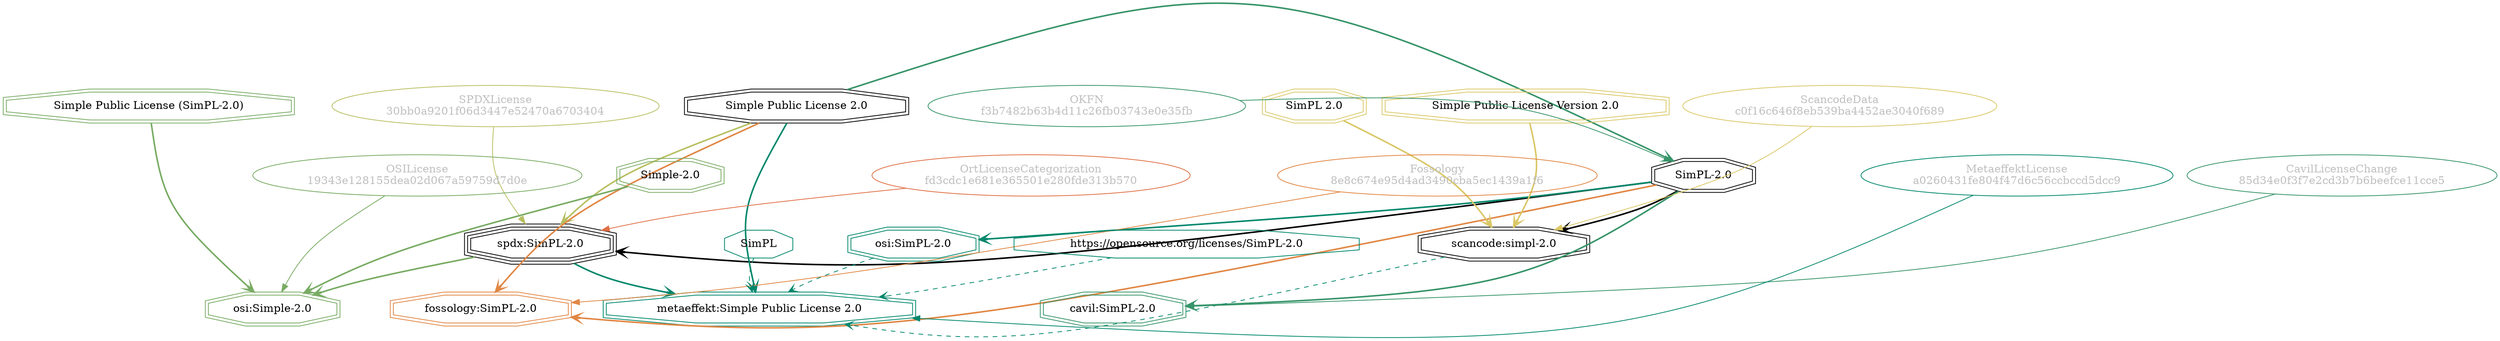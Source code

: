 strict digraph {
    node [shape=box];
    graph [splines=curved];
    3985 [label="SPDXLicense\n30bb0a9201f06d3447e52470a6703404"
         ,fontcolor=gray
         ,color="#b8bf62"
         ,fillcolor="beige;1"
         ,shape=ellipse];
    3986 [label="spdx:SimPL-2.0"
         ,shape=tripleoctagon];
    3987 [label="SimPL-2.0"
         ,shape=doubleoctagon];
    3988 [label="Simple Public License 2.0"
         ,shape=doubleoctagon];
    5297 [label="OSILicense\n19343e128155dea02d067a59759d7d0e"
         ,fontcolor=gray
         ,color="#78ab63"
         ,fillcolor="beige;1"
         ,shape=ellipse];
    5298 [label="osi:Simple-2.0"
         ,color="#78ab63"
         ,shape=doubleoctagon];
    5299 [label="Simple-2.0"
         ,color="#78ab63"
         ,shape=doubleoctagon];
    5300 [label="Simple Public License (SimPL-2.0)"
         ,color="#78ab63"
         ,shape=doubleoctagon];
    23442 [label="ScancodeData\nc0f16c646f8eb539ba4452ae3040f689"
          ,fontcolor=gray
          ,color="#dac767"
          ,fillcolor="beige;1"
          ,shape=ellipse];
    23443 [label="scancode:simpl-2.0"
          ,shape=doubleoctagon];
    23444 [label="SimPL 2.0"
          ,color="#dac767"
          ,shape=doubleoctagon];
    23445 [label="Simple Public License Version 2.0"
          ,color="#dac767"
          ,shape=doubleoctagon];
    26970 [label="Fossology\n8e8c674e95d4ad3490cba5ec1439a1f6"
          ,fontcolor=gray
          ,color="#e18745"
          ,fillcolor="beige;1"
          ,shape=ellipse];
    26971 [label="fossology:SimPL-2.0"
          ,color="#e18745"
          ,shape=doubleoctagon];
    28389 [label="OKFN\nf3b7482b63b4d11c26fb03743e0e35fb"
          ,fontcolor=gray
          ,color="#379469"
          ,fillcolor="beige;1"
          ,shape=ellipse];
    35214 [label="OrtLicenseCategorization\nfd3cdc1e681e365501e280fde313b570"
          ,fontcolor=gray
          ,color="#e06f45"
          ,fillcolor="beige;1"
          ,shape=ellipse];
    37484 [label="CavilLicenseChange\n85d34e0f3f7e2cd3b7b6beefce11cce5"
          ,fontcolor=gray
          ,color="#379469"
          ,fillcolor="beige;1"
          ,shape=ellipse];
    37485 [label="cavil:SimPL-2.0"
          ,color="#379469"
          ,shape=doubleoctagon];
    48454 [label="MetaeffektLicense\na0260431fe804f47d6c56ccbccd5dcc9"
          ,fontcolor=gray
          ,color="#00876c"
          ,fillcolor="beige;1"
          ,shape=ellipse];
    48455 [label="metaeffekt:Simple Public License 2.0"
          ,color="#00876c"
          ,shape=doubleoctagon];
    48456 [label=SimPL
          ,color="#00876c"
          ,shape=octagon];
    48457 [label="https://opensource.org/licenses/SimPL-2.0"
          ,color="#00876c"
          ,shape=octagon];
    48459 [label="osi:SimPL-2.0"
          ,color="#00876c"
          ,shape=doubleoctagon];
    3985 -> 3986 [weight=0.5
                 ,color="#b8bf62"];
    3986 -> 5298 [style=bold
                 ,arrowhead=vee
                 ,weight=0.7
                 ,color="#78ab63"];
    3986 -> 48455 [style=bold
                  ,arrowhead=vee
                  ,weight=0.7
                  ,color="#00876c"];
    3987 -> 3986 [style=bold
                 ,arrowhead=vee
                 ,weight=0.7];
    3987 -> 23443 [style=bold
                  ,arrowhead=vee
                  ,weight=0.7];
    3987 -> 26971 [style=bold
                  ,arrowhead=vee
                  ,weight=0.7
                  ,color="#e18745"];
    3987 -> 37485 [style=bold
                  ,arrowhead=vee
                  ,weight=0.7
                  ,color="#379469"];
    3987 -> 37485 [style=bold
                  ,arrowhead=vee
                  ,weight=0.7
                  ,color="#379469"];
    3987 -> 48459 [style=bold
                  ,arrowhead=vee
                  ,weight=0.7
                  ,color="#00876c"];
    3988 -> 3986 [style=bold
                 ,arrowhead=vee
                 ,weight=0.7
                 ,color="#b8bf62"];
    3988 -> 3987 [style=bold
                 ,arrowhead=vee
                 ,weight=0.7
                 ,color="#379469"];
    3988 -> 26971 [style=bold
                  ,arrowhead=vee
                  ,weight=0.7
                  ,color="#e18745"];
    3988 -> 48455 [style=bold
                  ,arrowhead=vee
                  ,weight=0.7
                  ,color="#00876c"];
    3988 -> 48455 [style=bold
                  ,arrowhead=vee
                  ,weight=0.7
                  ,color="#00876c"];
    5297 -> 5298 [weight=0.5
                 ,color="#78ab63"];
    5299 -> 5298 [style=bold
                 ,arrowhead=vee
                 ,weight=0.7
                 ,color="#78ab63"];
    5300 -> 5298 [style=bold
                 ,arrowhead=vee
                 ,weight=0.7
                 ,color="#78ab63"];
    23442 -> 23443 [weight=0.5
                   ,color="#dac767"];
    23443 -> 48455 [style=dashed
                   ,arrowhead=vee
                   ,weight=0.5
                   ,color="#00876c"];
    23444 -> 23443 [style=bold
                   ,arrowhead=vee
                   ,weight=0.7
                   ,color="#dac767"];
    23445 -> 23443 [style=bold
                   ,arrowhead=vee
                   ,weight=0.7
                   ,color="#dac767"];
    26970 -> 26971 [weight=0.5
                   ,color="#e18745"];
    28389 -> 3987 [weight=0.5
                  ,color="#379469"];
    35214 -> 3986 [weight=0.5
                  ,color="#e06f45"];
    37484 -> 37485 [weight=0.5
                   ,color="#379469"];
    48454 -> 48455 [weight=0.5
                   ,color="#00876c"];
    48456 -> 48455 [style=dashed
                   ,arrowhead=vee
                   ,weight=0.5
                   ,color="#00876c"];
    48457 -> 48455 [style=dashed
                   ,arrowhead=vee
                   ,weight=0.5
                   ,color="#00876c"];
    48459 -> 48455 [style=dashed
                   ,arrowhead=vee
                   ,weight=0.5
                   ,color="#00876c"];
}

